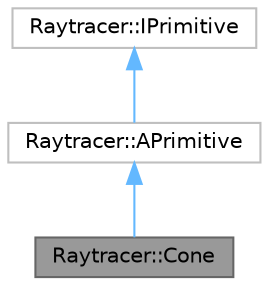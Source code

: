 digraph "Raytracer::Cone"
{
 // LATEX_PDF_SIZE
  bgcolor="transparent";
  edge [fontname=Helvetica,fontsize=10,labelfontname=Helvetica,labelfontsize=10];
  node [fontname=Helvetica,fontsize=10,shape=box,height=0.2,width=0.4];
  Node1 [id="Node000001",label="Raytracer::Cone",height=0.2,width=0.4,color="gray40", fillcolor="grey60", style="filled", fontcolor="black",tooltip=" "];
  Node2 -> Node1 [id="edge1_Node000001_Node000002",dir="back",color="steelblue1",style="solid",tooltip=" "];
  Node2 [id="Node000002",label="Raytracer::APrimitive",height=0.2,width=0.4,color="grey75", fillcolor="white", style="filled",URL="$classRaytracer_1_1APrimitive.html",tooltip=" "];
  Node3 -> Node2 [id="edge2_Node000002_Node000003",dir="back",color="steelblue1",style="solid",tooltip=" "];
  Node3 [id="Node000003",label="Raytracer::IPrimitive",height=0.2,width=0.4,color="grey75", fillcolor="white", style="filled",URL="$classRaytracer_1_1IPrimitive.html",tooltip=" "];
}
